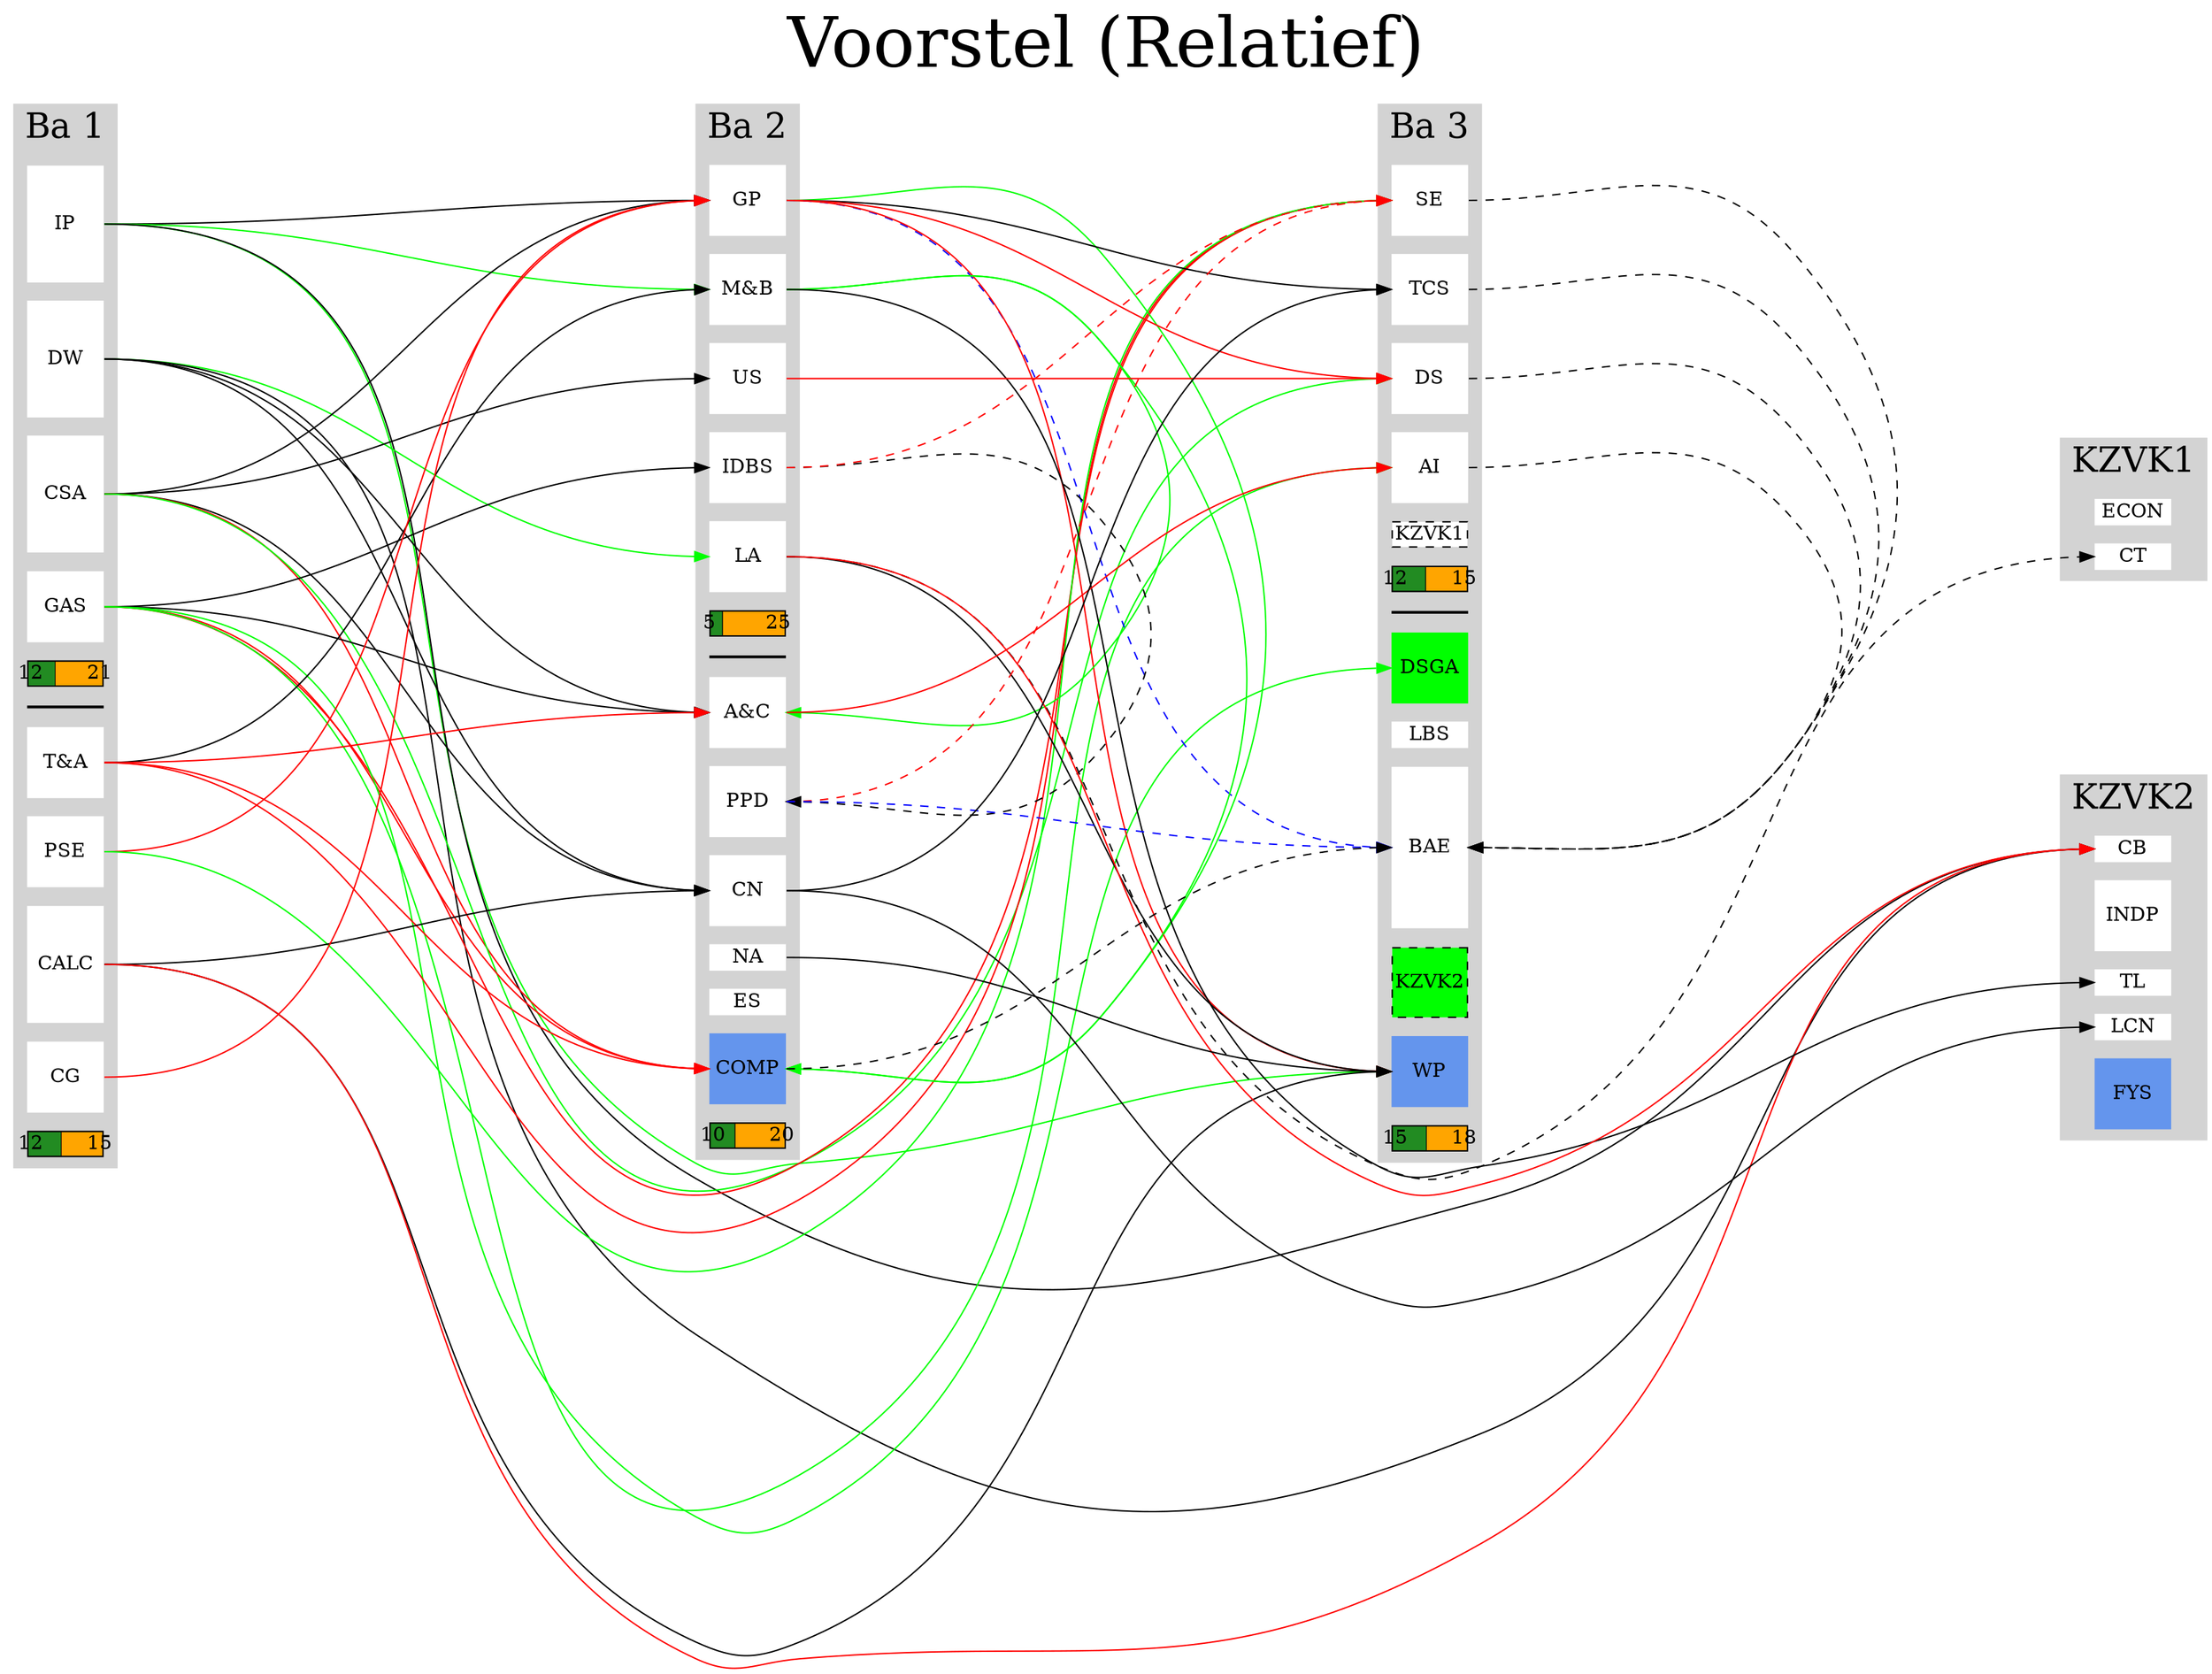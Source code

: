 digraph Studieprogramma{
	node [shape="rect", pin=true, style=filled, fillcolor=white, color=white, height=0.7, fixedsize=true];
	graph [ranksep="6", nodesep="0.2" splines=true, concentrate=false];
	edge [constraint=false];

    labelloc="t";
    label=<<FONT POINT-SIZE="50">Voorstel (Relatief)</FONT>>;

    fontsize=25

	/*
	3 SP = 0.25
	6 SP = 0.7
	9 SP = 1.15
	12 SP = 1.6
	*/

	rankdir="LR"

	subgraph cluster_ba1{
		label = "Ba 1"
		style=filled;
		color=lightgrey;

                        IP [label="IP", height=1.1500000000000001, color=white, fillcolor=white];
                        DW [label="DW", height=1.1500000000000001, color=white, fillcolor=white];
                        CSA [label="CSA", height=1.1500000000000001, color=white, fillcolor=white];
                        GAS [label="GAS", height=0.7, color=white, fillcolor=white];

            	ba1_sem1_ratio [height=0.25, style=striped, color=black, fillcolor="forestgreen;0.36363636363636365:orange", label="12       21"]

                ba1_sem [height=0, fixedsize=true, label="", color=black];
                        TA [label="T&amp;A", height=0.7, color=white, fillcolor=white];
                        PSE [label="PSE", height=0.7, color=white, fillcolor=white];
                        CALC [label="CALC", height=1.1500000000000001, color=white, fillcolor=white];
                        CG [label="CG", height=0.7, color=white, fillcolor=white];

            	ba1_sem2_ratio [height=0.25, style=striped, color=black, fillcolor="forestgreen;0.4444444444444444:orange", label="12       15"]

	}
	subgraph cluster_ba2{
		label = "Ba 2"
		style=filled;
		color=lightgrey;

                        GP [label="GP", height=0.7, color=white, fillcolor=white];
                        MB [label="M&amp;B", height=0.7, color=white, fillcolor=white];
                        US [label="US", height=0.7, color=white, fillcolor=white];
                        IDBS [label="IDBS", height=0.7, color=white, fillcolor=white];
                        LA [label="LA", height=0.7, color=white, fillcolor=white];

            	ba2_sem1_ratio [height=0.25, style=striped, color=black, fillcolor="forestgreen;0.16666666666666666:orange", label="5        25"]

                ba2_sem [height=0, fixedsize=true, label="", color=black];
                        AC [label="A&amp;C", height=0.7, color=white, fillcolor=white];
                        PPD [label="PPD", height=0.7, color=white, fillcolor=white];
                        CN [label="CN", height=0.7, color=white, fillcolor=white];
                        NA [label="NA", height=0.25, color=white, fillcolor=white];
                        ES [label="ES", height=0.25, color=white, fillcolor=white];
                        COMP [label="COMP", height=0.7, color=cornflowerblue, fillcolor=cornflowerblue];

            	ba2_sem2_ratio [height=0.25, style=striped, color=black, fillcolor="forestgreen;0.3333333333333333:orange", label="10       20"]

	}
	subgraph cluster_ba3{
		label = "Ba 3"
		style=filled;
		color=lightgrey;

                        SE [label="SE", height=0.7, color=white, fillcolor=white];
                        TCS [label="TCS", height=0.7, color=white, fillcolor=white];
                        DS [label="DS", height=0.7, color=white, fillcolor=white];
                        AI [label="AI", height=0.7, color=white, fillcolor=white];
                    KZVK1 [label="KZVK1", style="filled, dashed" height=0.25, fillcolor=white, color=black];

            	ba3_sem1_ratio [height=0.25, style=striped, color=black, fillcolor="forestgreen;0.4444444444444444:orange", label="12       15"]

                ba3_sem [height=0, fixedsize=true, label="", color=black];
                        DSGA [label="DSGA", height=0.7, color=green, fillcolor=green];
                        LBS [label="LBS", height=0.25, color=white, fillcolor=white];
                        BAE [label="BAE", height=1.6, color=white, fillcolor=white];
                    KZVK2 [label="KZVK2", style="filled, dashed" height=0.7, fillcolor=green, color=black];
                        WP [label="WP", height=0.7, color=cornflowerblue, fillcolor=cornflowerblue];

            	ba3_sem2_ratio [height=0.25, style=striped, color=black, fillcolor="forestgreen;0.45454545454545453:orange", label="15       18"]

	}

            subgraph cluster_KZVK1{
                label = "KZVK1"
                style=filled;
                color=lightgrey;
                edge	[constraint=true, style=invis];

                            ECON [label="ECON", height=0.25, color=white, fillcolor=white];
                        KZVK1 -> ECON;
                            CT [label="CT", height=0.25, color=white, fillcolor=white];
                        KZVK1 -> CT;
            }
            subgraph cluster_KZVK2{
                label = "KZVK2"
                style=filled;
                color=lightgrey;
                edge	[constraint=true, style=invis];

                            CB [label="CB", height=0.25, color=white, fillcolor=white];
                        KZVK2 -> CB;
                            INDP [label="INDP", height=0.7, color=white, fillcolor=white];
                        KZVK2 -> INDP;
                            TL [label="TL", height=0.25, color=white, fillcolor=white];
                        KZVK2 -> TL;
                            LCN [label="LCN", height=0.25, color=white, fillcolor=white];
                        KZVK2 -> LCN;
                            FYS [label="FYS", height=0.7, color=cornflowerblue, fillcolor=cornflowerblue];
                        KZVK2 -> FYS;
            }


	# align clusters by adding invis edge between top items.
	{
		edge	[constraint=true, style=invis];
            IP:ne -> GP:nw;
            GP:ne -> SE:nw;
	}

        # =====================
        # =	dependencies Ba 1	=
        # =====================
            # IP
            # DW
            # CSA
            # GAS
            # T&A
            # PSE
            # CALC
            # CG
        # =====================
        # =	dependencies Ba 2	=
        # =====================
            # GP
                    IP:e -> GP:w [color=black, penwidth=1];
                    CG:e -> GP:w [color=red, penwidth=1];
                    PSE:e -> GP:w [color=red, penwidth=1];
                    CSA:e -> GP:w [color=black, penwidth=1];
            # M&B
                    TA:e -> MB:w [color=black, penwidth=1];
                    IP:e -> MB:w [color=green, penwidth=1];
            # US
                    CSA:e -> US:w [color=black, penwidth=1];
            # IDBS
                    GAS:e -> IDBS:w [color=black, penwidth=1];
            # LA
                    DW:e -> LA:w [color=green, penwidth=1];
            # A&C
                    DW:e -> AC:w [color=black, penwidth=1];
                    TA:e -> AC:w [color=red, penwidth=1];
                    GAS:e -> AC:w [color=black, penwidth=1];
                    MB:e -> AC:e [color=green, penwidth=1];
            # PPD
                    IDBS:e -> PPD:e [color=black, style="dashed", penwidth=1];
            # CN
                    DW:e -> CN:w [color=black, penwidth=1];
                    CSA:e -> CN:w [color=black, penwidth=1];
                    CALC:e -> CN:w [color=black, penwidth=1];
            # NA
            # ES
            # COMP
                    CSA:e -> COMP:w [color=red, penwidth=1];
                    TA:e -> COMP:w [color=red, penwidth=1];
                    GAS:e -> COMP:w [color=red, penwidth=1];
                    GP:e -> COMP:e [color=green, penwidth=1];
                    MB:e -> COMP:e [color=green, penwidth=1];
        # =====================
        # =	dependencies Ba 3	=
        # =====================
            # SE
                    TA:e -> SE:w [color=red, penwidth=1];
                    GAS:e -> SE:w [color=red, penwidth=1];
                    IDBS:e -> SE:w [color=red, style="dashed", penwidth=1];
                    PPD:e -> SE:w [color=red, style="dashed", penwidth=1];
                    PSE:e -> SE:w [color=green, penwidth=1];
            # TCS
                    GP:e -> TCS:w [color=black, penwidth=1];
                    CN:e -> TCS:w [color=black, penwidth=1];
            # DS
                    GP:e -> DS:w [color=red, penwidth=1];
                    US:e -> DS:w [color=red, penwidth=1];
                    CSA:e -> DS:w [color=green, penwidth=1];
            # AI
                    AC:e -> AI:w [color=red, penwidth=1];
                    GAS:e -> AI:w [color=green, penwidth=1];
            # KZVK1
            # ECON
            # CT
                    LA:e -> CT:w [color=black, style="dashed", penwidth=1];
            # DSGA
                    GAS:e -> DSGA:w [color=green, penwidth=1];
            # LBS
            # BAE
                    GP:e -> BAE:w [color=blue, style="dashed", penwidth=1];
                    PPD:e -> BAE:w [color=blue, style="dashed", penwidth=1];
                    SE:e -> BAE:e [color=black, style="dashed", penwidth=1];
                    TCS:e -> BAE:e [color=black, style="dashed", penwidth=1];
                    DS:e -> BAE:e [color=black, style="dashed", penwidth=1];
                    AI:e -> BAE:e [color=black, style="dashed", penwidth=1];
                    COMP:e -> BAE:w [color=black, style="dashed", penwidth=1];
            # KZVK2
            # CB
                    IP:e -> CB:w [color=black, penwidth=1];
                    DW:e -> CB:w [color=black, penwidth=1];
                    CALC:e -> CB:w [color=red, penwidth=1];
                    LA:e -> CB:w [color=red, penwidth=1];
            # INDP
            # TL
                    MB:e -> TL:w [color=black, penwidth=1];
            # LCN
                    CN:e -> LCN:w [color=black, penwidth=1];
            # FYS
            # WP
                    CALC:e -> WP:w [color=black, penwidth=1];
                    GP:e -> WP:w [color=red, penwidth=1];
                    LA:e -> WP:w [color=black, penwidth=1];
                    NA:e -> WP:w [color=black, penwidth=1];
                    IP:e -> WP:w [color=green, penwidth=1];


}